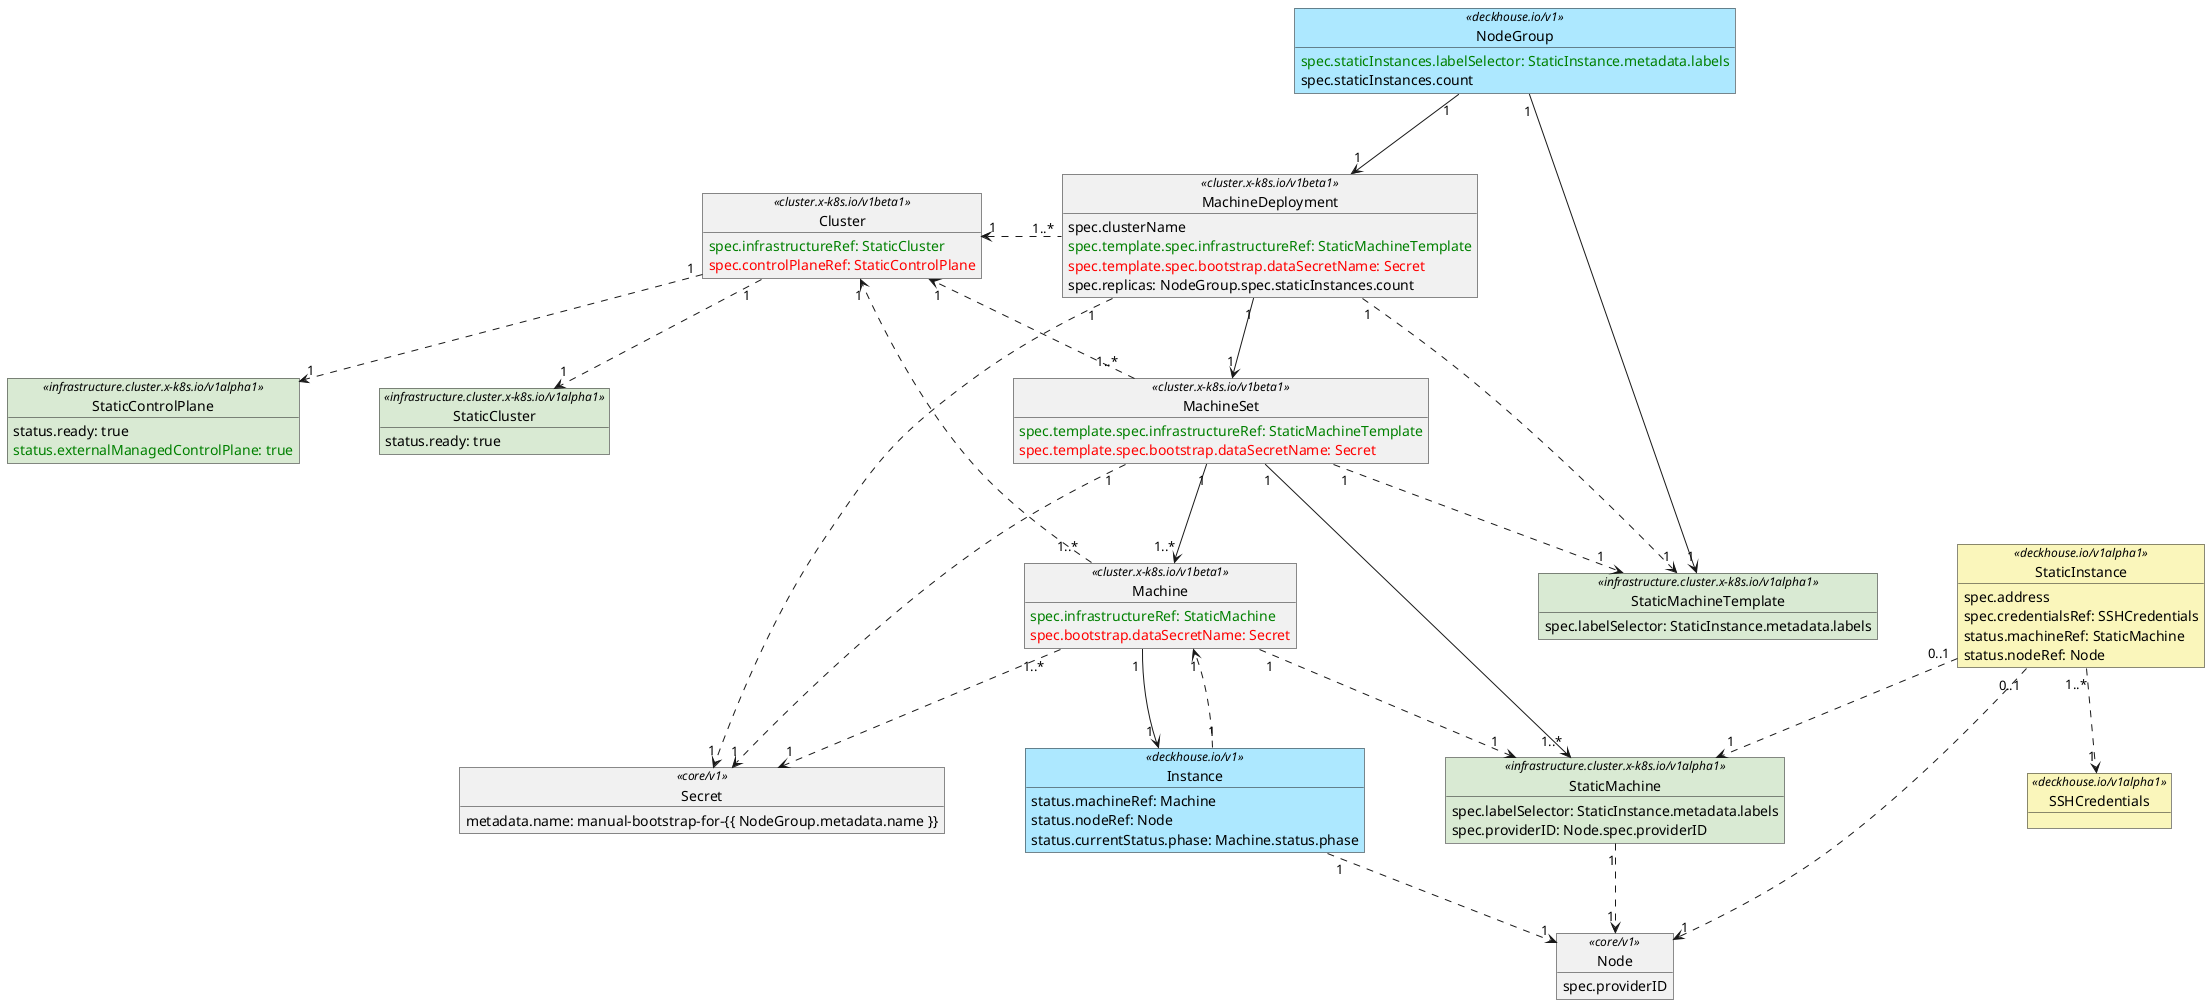 @startuml crd-relationships

skinparam nodesep 80
skinparam ranksep 80
skinparam object {
    backgroundColor<< deckhouse.io/v1 >> #ade8ff
    backgroundColor<< infrastructure.cluster.x-k8s.io/v1alpha1 >> #D9EAD3
    backgroundColor<< deckhouse.io/v1alpha1 >> #faf6bb
}

' deckhouse.io/v1
object NodeGroup << deckhouse.io/v1 >> {
    <font color="Green">spec.staticInstances.labelSelector: StaticInstance.metadata.labels</font>
    spec.staticInstances.count
}

' cluster.x-k8s.io/v1beta1
object Cluster << cluster.x-k8s.io/v1beta1 >> {
    <font color="Green">spec.infrastructureRef: StaticCluster</font>
    <font color="Red">spec.controlPlaneRef: StaticControlPlane</font>
}

object MachineDeployment << cluster.x-k8s.io/v1beta1 >> {
    spec.clusterName
    <font color="Green">spec.template.spec.infrastructureRef: StaticMachineTemplate</font>
    <font color="Red">spec.template.spec.bootstrap.dataSecretName: Secret</font>
    spec.replicas: NodeGroup.spec.staticInstances.count
}
object MachineSet << cluster.x-k8s.io/v1beta1 >> {
    <font color="Green">spec.template.spec.infrastructureRef: StaticMachineTemplate</font>
    <font color="Red">spec.template.spec.bootstrap.dataSecretName: Secret</font>
}
object Machine << cluster.x-k8s.io/v1beta1 >> {
    <font color="Green">spec.infrastructureRef: StaticMachine</font>
    <font color="Red">spec.bootstrap.dataSecretName: Secret</font>
}

' infrastructure.cluster.x-k8s.io/v1alpha1
object StaticControlPlane << infrastructure.cluster.x-k8s.io/v1alpha1 >> {
    status.ready: true
    <font color="Green">status.externalManagedControlPlane: true</font>
}

' core/v1
object Secret << core/v1 >> {
   metadata.name: manual-bootstrap-for-{{ NodeGroup.metadata.name }}
}

' Infrastructure provider CRD
object StaticCluster << infrastructure.cluster.x-k8s.io/v1alpha1 >> {
  status.ready: true
}

object StaticMachineTemplate << infrastructure.cluster.x-k8s.io/v1alpha1 >> {
  spec.labelSelector: StaticInstance.metadata.labels
}

object StaticMachine << infrastructure.cluster.x-k8s.io/v1alpha1 >> {
  spec.labelSelector: StaticInstance.metadata.labels
  spec.providerID: Node.spec.providerID
}

object StaticInstance << deckhouse.io/v1alpha1 >> {
  spec.address
  spec.credentialsRef: SSHCredentials

  status.machineRef: StaticMachine
  status.nodeRef: Node
}

object SSHCredentials << deckhouse.io/v1alpha1 >> {
}

object Node << core/v1 >> {
  spec.providerID
}

object Instance << deckhouse.io/v1 >> {
  status.machineRef: Machine
  status.nodeRef: Node
  status.currentStatus.phase: Machine.status.phase
}

' The straight lines (-->) represent "management". For example, "MachineSet
' manages Machines". The dotted line (..>)represents "reference". For example,
' "Machine `spec.infrastructureRef` field references StaticMachine".
'
' The direction of the arrows indicates the direction of "management" or
' "reference". For example, "the relationship between MachineSet and Machine is
' management from MachineSet to Machine", so the arrow points from MachineSet
' to Machine.

NodeGroup "1" --> "1" MachineDeployment
NodeGroup "1" --> "1" StaticMachineTemplate

MachineDeployment "1..*" .left.> "1" Cluster
MachineDeployment "1" ..> "1" StaticMachineTemplate
MachineDeployment "1" --> "1" MachineSet
MachineDeployment "1" ..> "1" Secret

Cluster "1" ..> "1" StaticControlPlane
Cluster "1" ..> "1" StaticCluster

MachineSet "1..*" ..> "1" Cluster
MachineSet "1" ..> "1" StaticMachineTemplate
MachineSet "1" ..> "1" Secret
MachineSet "1" --> "1..*" Machine
MachineSet "1" --> "1..*" StaticMachine

Machine "1..*" ..> "1" Cluster
Machine "1" ..> "1" StaticMachine
Machine "1..*" ..> "1" Secret
Machine "1" --> "1" Instance

StaticInstance "1..*" ..> "1" SSHCredentials
StaticInstance "0..1" ..> "1" StaticMachine
StaticInstance "0..1" ..> "1" Node

StaticMachine "1" ..> "1" Node

Instance "1" ..> "1" Node
Instance "1" ..> "1" Machine

@endurl
